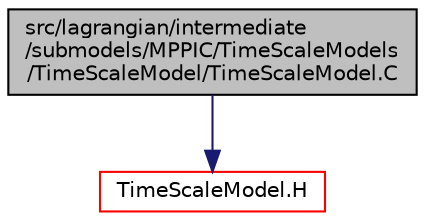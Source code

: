 digraph "src/lagrangian/intermediate/submodels/MPPIC/TimeScaleModels/TimeScaleModel/TimeScaleModel.C"
{
  bgcolor="transparent";
  edge [fontname="Helvetica",fontsize="10",labelfontname="Helvetica",labelfontsize="10"];
  node [fontname="Helvetica",fontsize="10",shape=record];
  Node1 [label="src/lagrangian/intermediate\l/submodels/MPPIC/TimeScaleModels\l/TimeScaleModel/TimeScaleModel.C",height=0.2,width=0.4,color="black", fillcolor="grey75", style="filled", fontcolor="black"];
  Node1 -> Node2 [color="midnightblue",fontsize="10",style="solid",fontname="Helvetica"];
  Node2 [label="TimeScaleModel.H",height=0.2,width=0.4,color="red",URL="$a07095.html"];
}
